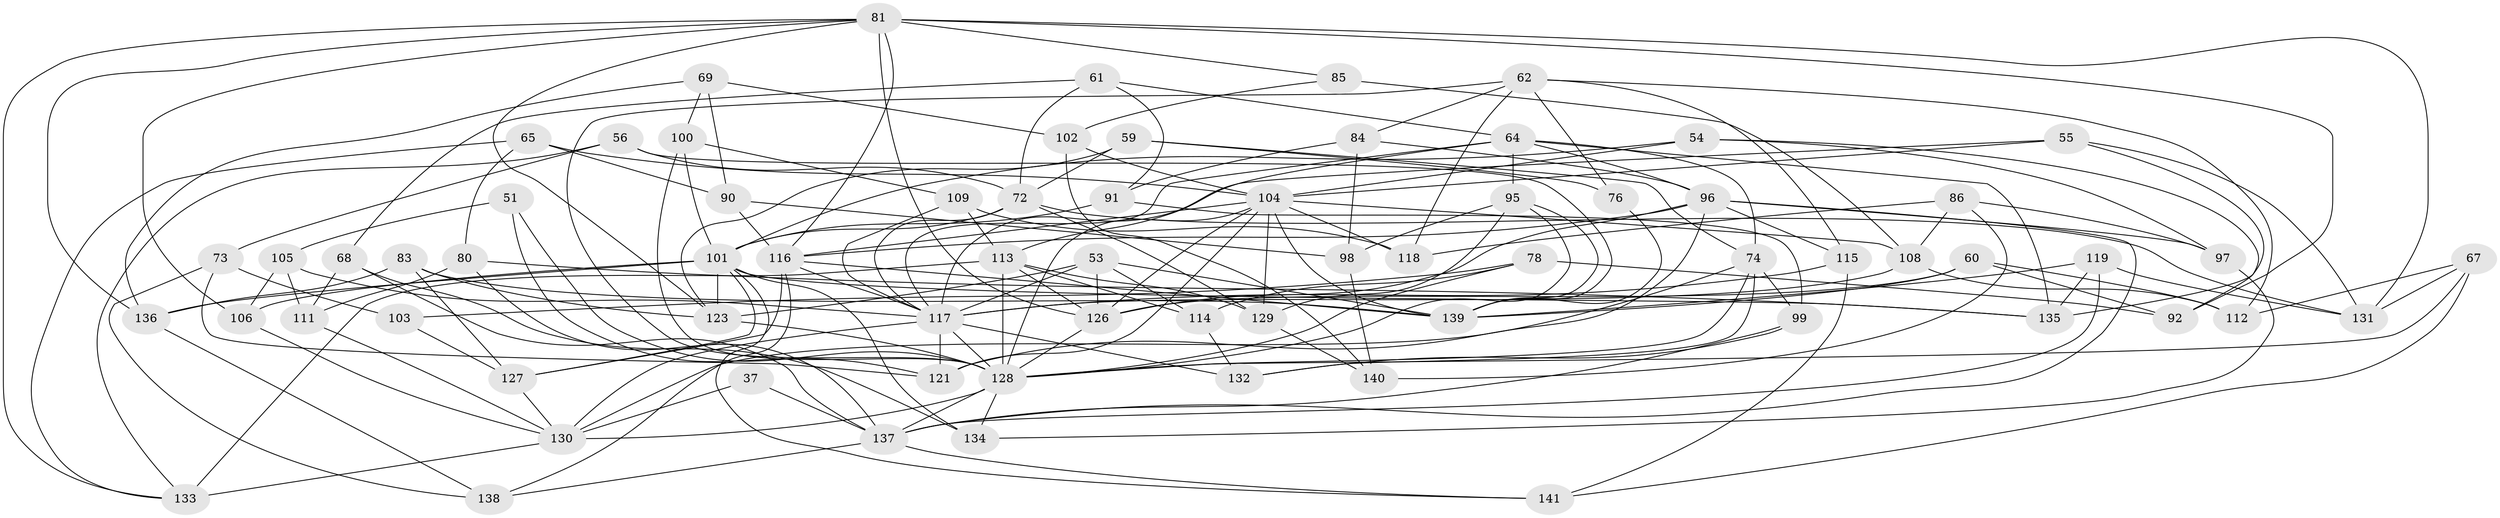 // original degree distribution, {4: 1.0}
// Generated by graph-tools (version 1.1) at 2025/59/03/09/25 04:59:29]
// undirected, 70 vertices, 182 edges
graph export_dot {
graph [start="1"]
  node [color=gray90,style=filled];
  37;
  51;
  53 [super="+32+31"];
  54;
  55;
  56;
  59;
  60;
  61;
  62 [super="+16"];
  64 [super="+15+35"];
  65;
  67;
  68;
  69;
  72 [super="+2+46"];
  73;
  74 [super="+50"];
  76;
  78;
  80;
  81 [super="+5+20+75"];
  83;
  84;
  85;
  86;
  90;
  91;
  92;
  95 [super="+58"];
  96 [super="+49"];
  97;
  98;
  99;
  100;
  101 [super="+40+87"];
  102;
  103;
  104 [super="+10+27+88+34"];
  105;
  106;
  108 [super="+30"];
  109;
  111;
  112;
  113 [super="+26+77+79"];
  114;
  115 [super="+57"];
  116 [super="+3+6+14+110"];
  117 [super="+36+82+71"];
  118;
  119;
  121 [super="+13"];
  123 [super="+18+28"];
  126 [super="+38"];
  127 [super="+47"];
  128 [super="+7+93+19+29+89+120"];
  129 [super="+122"];
  130 [super="+8+42"];
  131 [super="+48"];
  132;
  133 [super="+107"];
  134;
  135 [super="+94"];
  136 [super="+44"];
  137 [super="+124"];
  138;
  139 [super="+43+125"];
  140;
  141;
  37 -- 137 [weight=2];
  37 -- 130 [weight=2];
  51 -- 128;
  51 -- 105;
  51 -- 121 [weight=2];
  53 -- 117;
  53 -- 126 [weight=2];
  53 -- 123 [weight=2];
  53 -- 114;
  53 -- 139 [weight=2];
  54 -- 101;
  54 -- 97;
  54 -- 92;
  54 -- 104;
  55 -- 131;
  55 -- 104;
  55 -- 117;
  55 -- 135;
  56 -- 73;
  56 -- 139;
  56 -- 133;
  56 -- 72;
  59 -- 76;
  59 -- 72;
  59 -- 123;
  59 -- 74;
  60 -- 112;
  60 -- 92;
  60 -- 126;
  60 -- 139;
  61 -- 72;
  61 -- 91;
  61 -- 68;
  61 -- 64;
  62 -- 84;
  62 -- 118;
  62 -- 128 [weight=2];
  62 -- 112;
  62 -- 115;
  62 -- 76 [weight=2];
  64 -- 95 [weight=2];
  64 -- 113;
  64 -- 96;
  64 -- 117;
  64 -- 135;
  64 -- 74;
  65 -- 80;
  65 -- 90;
  65 -- 133;
  65 -- 104;
  67 -- 131;
  67 -- 141;
  67 -- 112;
  67 -- 128;
  68 -- 134;
  68 -- 111;
  68 -- 137;
  69 -- 90;
  69 -- 100;
  69 -- 102;
  69 -- 136;
  72 -- 131 [weight=2];
  72 -- 129;
  72 -- 117;
  72 -- 101;
  73 -- 103;
  73 -- 138;
  73 -- 121;
  74 -- 99;
  74 -- 128;
  74 -- 130;
  74 -- 132;
  76 -- 139;
  78 -- 114;
  78 -- 103;
  78 -- 92;
  78 -- 128;
  80 -- 111;
  80 -- 135;
  80 -- 137;
  81 -- 131;
  81 -- 85;
  81 -- 116 [weight=2];
  81 -- 136 [weight=2];
  81 -- 106;
  81 -- 123;
  81 -- 92;
  81 -- 126 [weight=2];
  81 -- 133;
  83 -- 136;
  83 -- 127;
  83 -- 123;
  83 -- 139;
  84 -- 98;
  84 -- 91;
  84 -- 96;
  85 -- 108 [weight=2];
  85 -- 102;
  86 -- 118;
  86 -- 140;
  86 -- 97;
  86 -- 108;
  90 -- 116;
  90 -- 98;
  91 -- 99;
  91 -- 101;
  95 -- 98;
  95 -- 139;
  95 -- 129;
  95 -- 128;
  96 -- 115;
  96 -- 97;
  96 -- 116;
  96 -- 121;
  96 -- 126;
  96 -- 137;
  97 -- 134;
  98 -- 140;
  99 -- 137;
  99 -- 132;
  100 -- 109;
  100 -- 128;
  100 -- 101;
  101 -- 127;
  101 -- 136;
  101 -- 141;
  101 -- 134;
  101 -- 135 [weight=2];
  101 -- 106;
  101 -- 123;
  102 -- 140;
  102 -- 104;
  103 -- 127 [weight=2];
  104 -- 129 [weight=2];
  104 -- 116 [weight=2];
  104 -- 108;
  104 -- 121;
  104 -- 118;
  104 -- 126;
  104 -- 128 [weight=3];
  104 -- 139;
  105 -- 106;
  105 -- 111;
  105 -- 117;
  106 -- 130;
  108 -- 112;
  108 -- 117;
  109 -- 118;
  109 -- 113;
  109 -- 117;
  111 -- 130;
  113 -- 133 [weight=2];
  113 -- 129;
  113 -- 126 [weight=2];
  113 -- 114;
  113 -- 128 [weight=2];
  114 -- 132;
  115 -- 141;
  115 -- 117 [weight=3];
  116 -- 127;
  116 -- 138;
  116 -- 117 [weight=3];
  116 -- 139;
  117 -- 128;
  117 -- 130 [weight=2];
  117 -- 132;
  117 -- 121;
  119 -- 135;
  119 -- 131;
  119 -- 139;
  119 -- 137;
  123 -- 128 [weight=2];
  126 -- 128;
  127 -- 130;
  128 -- 130;
  128 -- 134;
  128 -- 137;
  129 -- 140;
  130 -- 133;
  136 -- 138;
  137 -- 138;
  137 -- 141;
}
